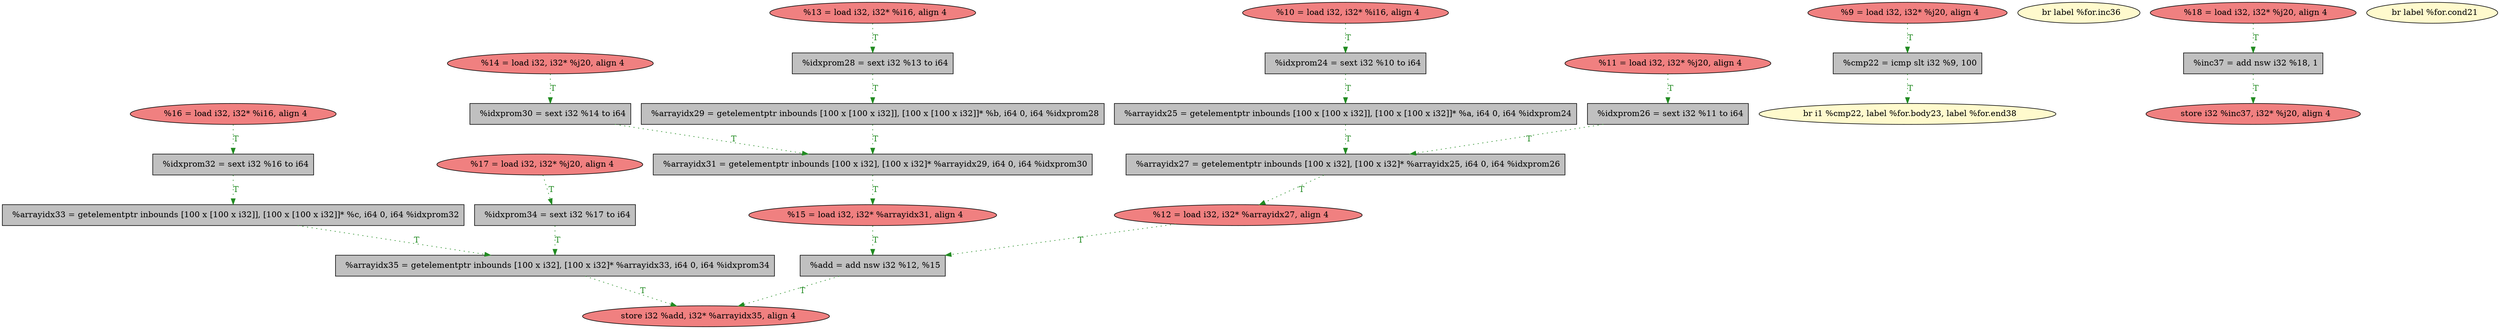 
digraph G {


node1018 [fillcolor=lightcoral,label="  %13 = load i32, i32* %i16, align 4",shape=ellipse,style=filled ]
node1017 [fillcolor=grey,label="  %idxprom30 = sext i32 %14 to i64",shape=rectangle,style=filled ]
node1015 [fillcolor=lightcoral,label="  %14 = load i32, i32* %j20, align 4",shape=ellipse,style=filled ]
node1012 [fillcolor=lightcoral,label="  %12 = load i32, i32* %arrayidx27, align 4",shape=ellipse,style=filled ]
node1011 [fillcolor=grey,label="  %cmp22 = icmp slt i32 %9, 100",shape=rectangle,style=filled ]
node1010 [fillcolor=grey,label="  %arrayidx29 = getelementptr inbounds [100 x [100 x i32]], [100 x [100 x i32]]* %b, i64 0, i64 %idxprom28",shape=rectangle,style=filled ]
node1008 [fillcolor=grey,label="  %arrayidx27 = getelementptr inbounds [100 x i32], [100 x i32]* %arrayidx25, i64 0, i64 %idxprom26",shape=rectangle,style=filled ]
node1007 [fillcolor=lemonchiffon,label="  br label %for.inc36",shape=ellipse,style=filled ]
node1006 [fillcolor=lightcoral,label="  %9 = load i32, i32* %j20, align 4",shape=ellipse,style=filled ]
node1003 [fillcolor=grey,label="  %idxprom32 = sext i32 %16 to i64",shape=rectangle,style=filled ]
node993 [fillcolor=lightcoral,label="  %17 = load i32, i32* %j20, align 4",shape=ellipse,style=filled ]
node1009 [fillcolor=grey,label="  %idxprom24 = sext i32 %10 to i64",shape=rectangle,style=filled ]
node992 [fillcolor=grey,label="  %idxprom34 = sext i32 %17 to i64",shape=rectangle,style=filled ]
node994 [fillcolor=grey,label="  %arrayidx33 = getelementptr inbounds [100 x [100 x i32]], [100 x [100 x i32]]* %c, i64 0, i64 %idxprom32",shape=rectangle,style=filled ]
node991 [fillcolor=lightcoral,label="  %18 = load i32, i32* %j20, align 4",shape=ellipse,style=filled ]
node999 [fillcolor=lightcoral,label="  %10 = load i32, i32* %i16, align 4",shape=ellipse,style=filled ]
node996 [fillcolor=grey,label="  %inc37 = add nsw i32 %18, 1",shape=rectangle,style=filled ]
node1016 [fillcolor=lightcoral,label="  %16 = load i32, i32* %i16, align 4",shape=ellipse,style=filled ]
node1014 [fillcolor=lightcoral,label="  store i32 %add, i32* %arrayidx35, align 4",shape=ellipse,style=filled ]
node997 [fillcolor=lightcoral,label="  %15 = load i32, i32* %arrayidx31, align 4",shape=ellipse,style=filled ]
node998 [fillcolor=grey,label="  %arrayidx35 = getelementptr inbounds [100 x i32], [100 x i32]* %arrayidx33, i64 0, i64 %idxprom34",shape=rectangle,style=filled ]
node1000 [fillcolor=lightcoral,label="  %11 = load i32, i32* %j20, align 4",shape=ellipse,style=filled ]
node1001 [fillcolor=lemonchiffon,label="  br i1 %cmp22, label %for.body23, label %for.end38",shape=ellipse,style=filled ]
node1019 [fillcolor=grey,label="  %arrayidx31 = getelementptr inbounds [100 x i32], [100 x i32]* %arrayidx29, i64 0, i64 %idxprom30",shape=rectangle,style=filled ]
node990 [fillcolor=lemonchiffon,label="  br label %for.cond21",shape=ellipse,style=filled ]
node1002 [fillcolor=grey,label="  %idxprom26 = sext i32 %11 to i64",shape=rectangle,style=filled ]
node1013 [fillcolor=lightcoral,label="  store i32 %inc37, i32* %j20, align 4",shape=ellipse,style=filled ]
node995 [fillcolor=grey,label="  %add = add nsw i32 %12, %15",shape=rectangle,style=filled ]
node1004 [fillcolor=grey,label="  %idxprom28 = sext i32 %13 to i64",shape=rectangle,style=filled ]
node1005 [fillcolor=grey,label="  %arrayidx25 = getelementptr inbounds [100 x [100 x i32]], [100 x [100 x i32]]* %a, i64 0, i64 %idxprom24",shape=rectangle,style=filled ]

node1008->node1012 [style=dotted,color=forestgreen,label="T",fontcolor=forestgreen ]
node1015->node1017 [style=dotted,color=forestgreen,label="T",fontcolor=forestgreen ]
node1005->node1008 [style=dotted,color=forestgreen,label="T",fontcolor=forestgreen ]
node993->node992 [style=dotted,color=forestgreen,label="T",fontcolor=forestgreen ]
node1003->node994 [style=dotted,color=forestgreen,label="T",fontcolor=forestgreen ]
node1016->node1003 [style=dotted,color=forestgreen,label="T",fontcolor=forestgreen ]
node1012->node995 [style=dotted,color=forestgreen,label="T",fontcolor=forestgreen ]
node1011->node1001 [style=dotted,color=forestgreen,label="T",fontcolor=forestgreen ]
node1017->node1019 [style=dotted,color=forestgreen,label="T",fontcolor=forestgreen ]
node1000->node1002 [style=dotted,color=forestgreen,label="T",fontcolor=forestgreen ]
node1019->node997 [style=dotted,color=forestgreen,label="T",fontcolor=forestgreen ]
node1018->node1004 [style=dotted,color=forestgreen,label="T",fontcolor=forestgreen ]
node995->node1014 [style=dotted,color=forestgreen,label="T",fontcolor=forestgreen ]
node1010->node1019 [style=dotted,color=forestgreen,label="T",fontcolor=forestgreen ]
node1009->node1005 [style=dotted,color=forestgreen,label="T",fontcolor=forestgreen ]
node991->node996 [style=dotted,color=forestgreen,label="T",fontcolor=forestgreen ]
node1002->node1008 [style=dotted,color=forestgreen,label="T",fontcolor=forestgreen ]
node996->node1013 [style=dotted,color=forestgreen,label="T",fontcolor=forestgreen ]
node998->node1014 [style=dotted,color=forestgreen,label="T",fontcolor=forestgreen ]
node997->node995 [style=dotted,color=forestgreen,label="T",fontcolor=forestgreen ]
node992->node998 [style=dotted,color=forestgreen,label="T",fontcolor=forestgreen ]
node1006->node1011 [style=dotted,color=forestgreen,label="T",fontcolor=forestgreen ]
node999->node1009 [style=dotted,color=forestgreen,label="T",fontcolor=forestgreen ]
node1004->node1010 [style=dotted,color=forestgreen,label="T",fontcolor=forestgreen ]
node994->node998 [style=dotted,color=forestgreen,label="T",fontcolor=forestgreen ]


}
